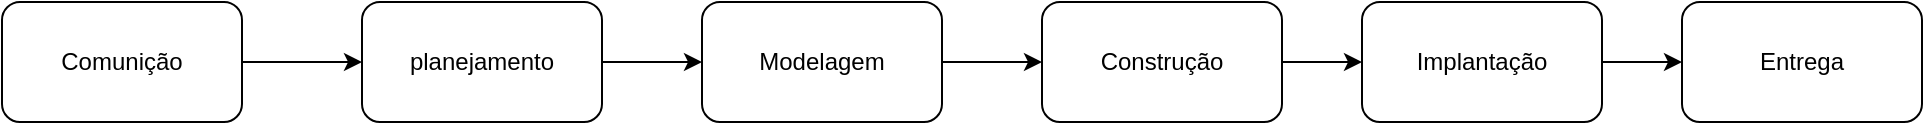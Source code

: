 <mxfile version="24.8.3">
  <diagram name="Página-1" id="vgXzN6FMbQ5NgkdRguYO">
    <mxGraphModel dx="1434" dy="772" grid="1" gridSize="10" guides="1" tooltips="1" connect="1" arrows="1" fold="1" page="1" pageScale="1" pageWidth="827" pageHeight="1169" math="0" shadow="0">
      <root>
        <mxCell id="0" />
        <mxCell id="1" parent="0" />
        <mxCell id="2DWn_6aJhFrDYRHXn6fo-7" style="edgeStyle=orthogonalEdgeStyle;rounded=0;orthogonalLoop=1;jettySize=auto;html=1;exitX=1;exitY=0.5;exitDx=0;exitDy=0;" edge="1" parent="1" source="2DWn_6aJhFrDYRHXn6fo-1" target="2DWn_6aJhFrDYRHXn6fo-2">
          <mxGeometry relative="1" as="geometry" />
        </mxCell>
        <mxCell id="2DWn_6aJhFrDYRHXn6fo-1" value="&lt;font style=&quot;vertical-align: inherit;&quot;&gt;&lt;font style=&quot;vertical-align: inherit;&quot;&gt;Comunição&lt;/font&gt;&lt;/font&gt;" style="rounded=1;whiteSpace=wrap;html=1;" vertex="1" parent="1">
          <mxGeometry x="50" y="170" width="120" height="60" as="geometry" />
        </mxCell>
        <mxCell id="2DWn_6aJhFrDYRHXn6fo-8" style="edgeStyle=orthogonalEdgeStyle;rounded=0;orthogonalLoop=1;jettySize=auto;html=1;exitX=1;exitY=0.5;exitDx=0;exitDy=0;" edge="1" parent="1" source="2DWn_6aJhFrDYRHXn6fo-2" target="2DWn_6aJhFrDYRHXn6fo-3">
          <mxGeometry relative="1" as="geometry" />
        </mxCell>
        <mxCell id="2DWn_6aJhFrDYRHXn6fo-2" value="&lt;font style=&quot;vertical-align: inherit;&quot;&gt;&lt;font style=&quot;vertical-align: inherit;&quot;&gt;planejamento&lt;/font&gt;&lt;/font&gt;" style="rounded=1;whiteSpace=wrap;html=1;" vertex="1" parent="1">
          <mxGeometry x="230" y="170" width="120" height="60" as="geometry" />
        </mxCell>
        <mxCell id="2DWn_6aJhFrDYRHXn6fo-9" style="edgeStyle=orthogonalEdgeStyle;rounded=0;orthogonalLoop=1;jettySize=auto;html=1;exitX=1;exitY=0.5;exitDx=0;exitDy=0;" edge="1" parent="1" source="2DWn_6aJhFrDYRHXn6fo-3" target="2DWn_6aJhFrDYRHXn6fo-4">
          <mxGeometry relative="1" as="geometry" />
        </mxCell>
        <mxCell id="2DWn_6aJhFrDYRHXn6fo-3" value="&lt;font style=&quot;vertical-align: inherit;&quot;&gt;&lt;font style=&quot;vertical-align: inherit;&quot;&gt;&lt;font style=&quot;vertical-align: inherit;&quot;&gt;&lt;font style=&quot;vertical-align: inherit;&quot;&gt;Modelagem&lt;/font&gt;&lt;/font&gt;&lt;/font&gt;&lt;/font&gt;" style="rounded=1;whiteSpace=wrap;html=1;" vertex="1" parent="1">
          <mxGeometry x="400" y="170" width="120" height="60" as="geometry" />
        </mxCell>
        <mxCell id="2DWn_6aJhFrDYRHXn6fo-10" style="edgeStyle=orthogonalEdgeStyle;rounded=0;orthogonalLoop=1;jettySize=auto;html=1;exitX=1;exitY=0.5;exitDx=0;exitDy=0;" edge="1" parent="1" source="2DWn_6aJhFrDYRHXn6fo-4" target="2DWn_6aJhFrDYRHXn6fo-5">
          <mxGeometry relative="1" as="geometry" />
        </mxCell>
        <mxCell id="2DWn_6aJhFrDYRHXn6fo-4" value="&lt;font style=&quot;vertical-align: inherit;&quot;&gt;&lt;font style=&quot;vertical-align: inherit;&quot;&gt;Construção&lt;/font&gt;&lt;/font&gt;" style="rounded=1;whiteSpace=wrap;html=1;" vertex="1" parent="1">
          <mxGeometry x="570" y="170" width="120" height="60" as="geometry" />
        </mxCell>
        <mxCell id="2DWn_6aJhFrDYRHXn6fo-11" style="edgeStyle=orthogonalEdgeStyle;rounded=0;orthogonalLoop=1;jettySize=auto;html=1;exitX=1;exitY=0.5;exitDx=0;exitDy=0;" edge="1" parent="1" source="2DWn_6aJhFrDYRHXn6fo-5" target="2DWn_6aJhFrDYRHXn6fo-6">
          <mxGeometry relative="1" as="geometry" />
        </mxCell>
        <mxCell id="2DWn_6aJhFrDYRHXn6fo-5" value="&lt;font style=&quot;vertical-align: inherit;&quot;&gt;&lt;font style=&quot;vertical-align: inherit;&quot;&gt;Implantação&lt;/font&gt;&lt;/font&gt;" style="rounded=1;whiteSpace=wrap;html=1;" vertex="1" parent="1">
          <mxGeometry x="730" y="170" width="120" height="60" as="geometry" />
        </mxCell>
        <mxCell id="2DWn_6aJhFrDYRHXn6fo-6" value="&lt;font style=&quot;vertical-align: inherit;&quot;&gt;&lt;font style=&quot;vertical-align: inherit;&quot;&gt;Entrega&lt;/font&gt;&lt;/font&gt;" style="rounded=1;whiteSpace=wrap;html=1;" vertex="1" parent="1">
          <mxGeometry x="890" y="170" width="120" height="60" as="geometry" />
        </mxCell>
      </root>
    </mxGraphModel>
  </diagram>
</mxfile>
